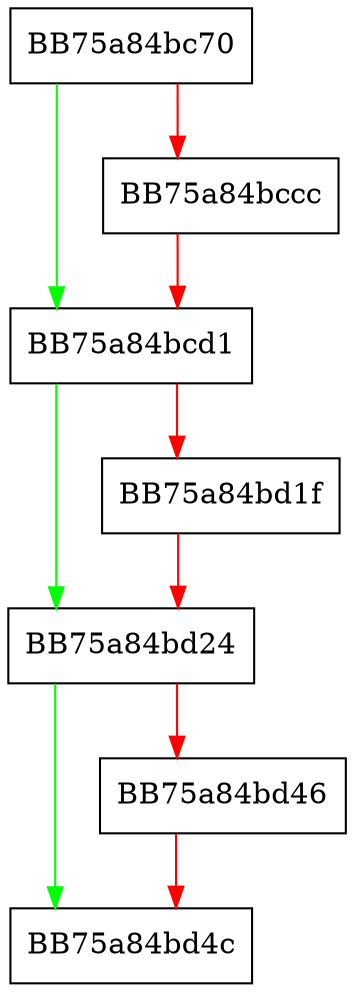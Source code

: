 digraph DelayedSigTriggerObj {
  node [shape="box"];
  graph [splines=ortho];
  BB75a84bc70 -> BB75a84bcd1 [color="green"];
  BB75a84bc70 -> BB75a84bccc [color="red"];
  BB75a84bccc -> BB75a84bcd1 [color="red"];
  BB75a84bcd1 -> BB75a84bd24 [color="green"];
  BB75a84bcd1 -> BB75a84bd1f [color="red"];
  BB75a84bd1f -> BB75a84bd24 [color="red"];
  BB75a84bd24 -> BB75a84bd4c [color="green"];
  BB75a84bd24 -> BB75a84bd46 [color="red"];
  BB75a84bd46 -> BB75a84bd4c [color="red"];
}